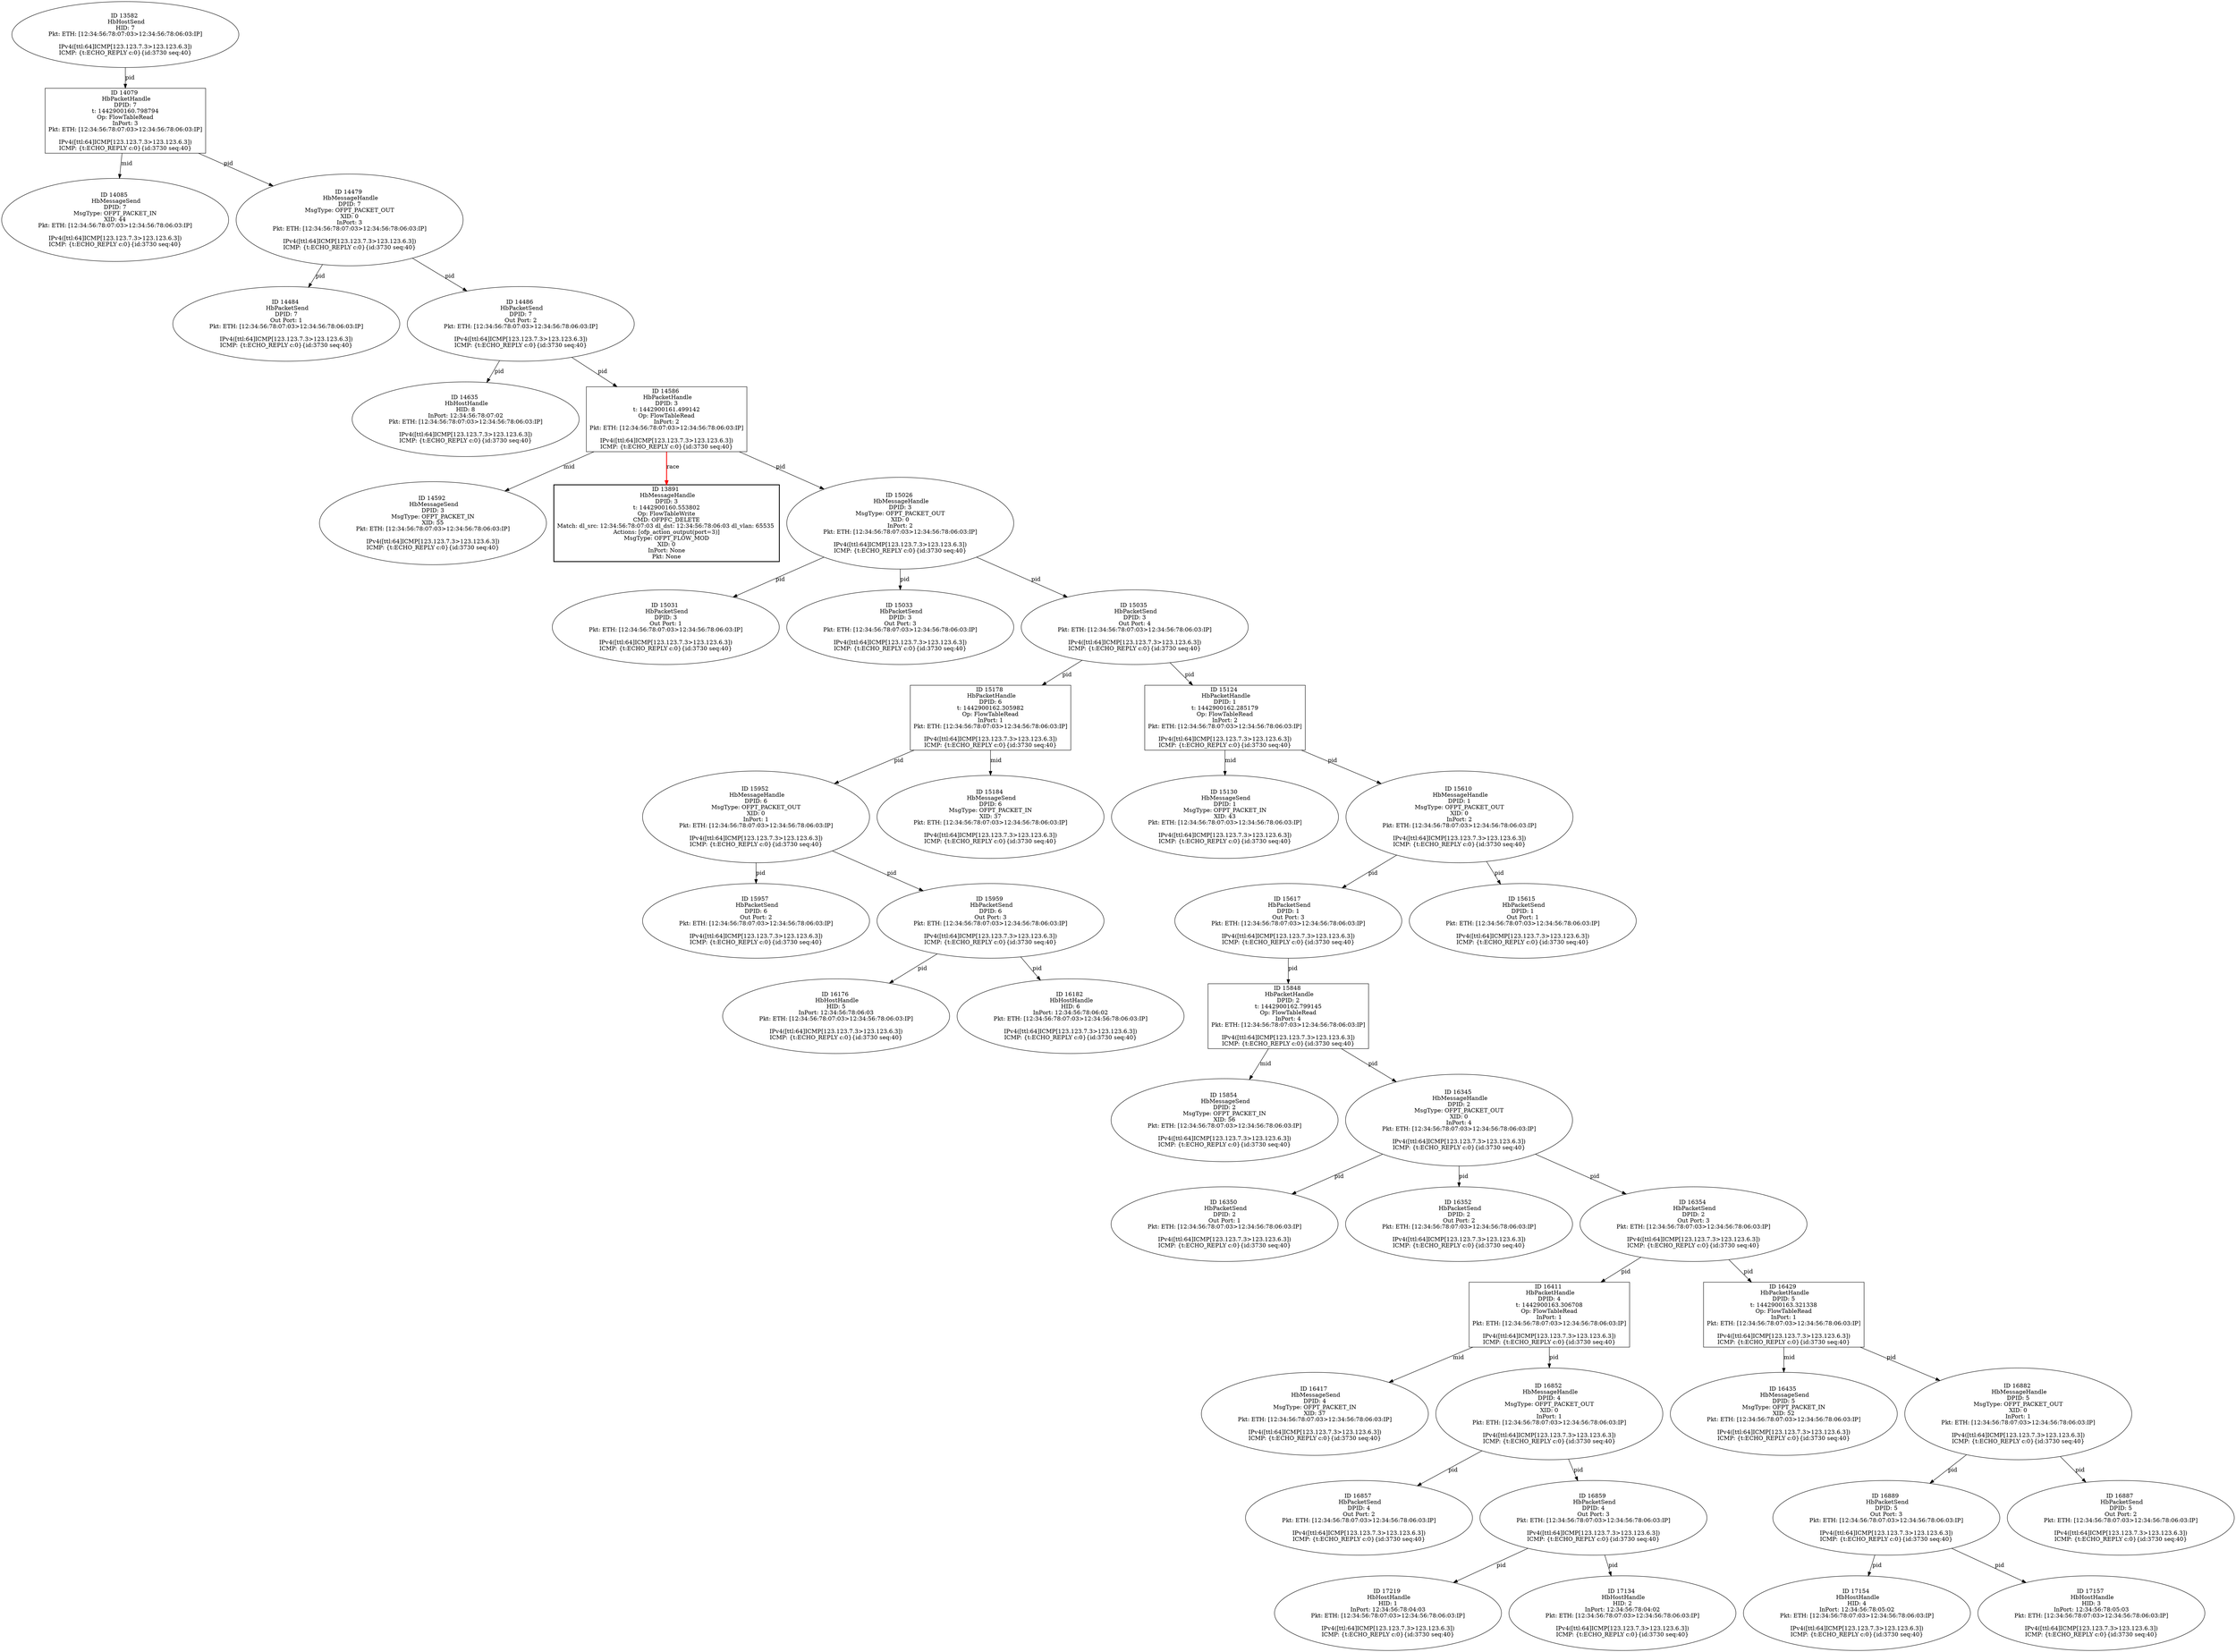 strict digraph G {
14592 [shape=oval, event=<hb_events.HbMessageSend object at 0x10b0ce490>, label="ID 14592 
 HbMessageSend
DPID: 3
MsgType: OFPT_PACKET_IN
XID: 55
Pkt: ETH: [12:34:56:78:07:03>12:34:56:78:06:03:IP]

IPv4([ttl:64]ICMP[123.123.7.3>123.123.6.3])
ICMP: {t:ECHO_REPLY c:0}{id:3730 seq:40}"];
15617 [shape=oval, event=<hb_events.HbPacketSend object at 0x10b287050>, label="ID 15617 
 HbPacketSend
DPID: 1
Out Port: 3
Pkt: ETH: [12:34:56:78:07:03>12:34:56:78:06:03:IP]

IPv4([ttl:64]ICMP[123.123.7.3>123.123.6.3])
ICMP: {t:ECHO_REPLY c:0}{id:3730 seq:40}"];
17154 [shape=oval, event=<hb_events.HbHostHandle object at 0x10b637390>, label="ID 17154 
 HbHostHandle
HID: 4
InPort: 12:34:56:78:05:02
Pkt: ETH: [12:34:56:78:07:03>12:34:56:78:06:03:IP]

IPv4([ttl:64]ICMP[123.123.7.3>123.123.6.3])
ICMP: {t:ECHO_REPLY c:0}{id:3730 seq:40}"];
14085 [shape=oval, event=<hb_events.HbMessageSend object at 0x10afe3150>, label="ID 14085 
 HbMessageSend
DPID: 7
MsgType: OFPT_PACKET_IN
XID: 44
Pkt: ETH: [12:34:56:78:07:03>12:34:56:78:06:03:IP]

IPv4([ttl:64]ICMP[123.123.7.3>123.123.6.3])
ICMP: {t:ECHO_REPLY c:0}{id:3730 seq:40}"];
13582 [shape=oval, event=<hb_events.HbHostSend object at 0x10aeb3150>, label="ID 13582 
 HbHostSend
HID: 7
Pkt: ETH: [12:34:56:78:07:03>12:34:56:78:06:03:IP]

IPv4([ttl:64]ICMP[123.123.7.3>123.123.6.3])
ICMP: {t:ECHO_REPLY c:0}{id:3730 seq:40}"];
14479 [shape=oval, event=<hb_events.HbMessageHandle object at 0x10b0a0150>, label="ID 14479 
 HbMessageHandle
DPID: 7
MsgType: OFPT_PACKET_OUT
XID: 0
InPort: 3
Pkt: ETH: [12:34:56:78:07:03>12:34:56:78:06:03:IP]

IPv4([ttl:64]ICMP[123.123.7.3>123.123.6.3])
ICMP: {t:ECHO_REPLY c:0}{id:3730 seq:40}"];
13891 [shape=box, style=bold, event=<hb_events.HbMessageHandle object at 0x10af9aed0>, label="ID 13891 
 HbMessageHandle
DPID: 3
t: 1442900160.553802
Op: FlowTableWrite
CMD: OFPFC_DELETE
Match: dl_src: 12:34:56:78:07:03 dl_dst: 12:34:56:78:06:03 dl_vlan: 65535 
Actions: [ofp_action_output(port=3)]
MsgType: OFPT_FLOW_MOD
XID: 0
InPort: None
Pkt: None"];
14484 [shape=oval, event=<hb_events.HbPacketSend object at 0x10b0a0650>, label="ID 14484 
 HbPacketSend
DPID: 7
Out Port: 1
Pkt: ETH: [12:34:56:78:07:03>12:34:56:78:06:03:IP]

IPv4([ttl:64]ICMP[123.123.7.3>123.123.6.3])
ICMP: {t:ECHO_REPLY c:0}{id:3730 seq:40}"];
15854 [shape=oval, event=<hb_events.HbMessageSend object at 0x10b2e9fd0>, label="ID 15854 
 HbMessageSend
DPID: 2
MsgType: OFPT_PACKET_IN
XID: 56
Pkt: ETH: [12:34:56:78:07:03>12:34:56:78:06:03:IP]

IPv4([ttl:64]ICMP[123.123.7.3>123.123.6.3])
ICMP: {t:ECHO_REPLY c:0}{id:3730 seq:40}"];
14486 [shape=oval, event=<hb_events.HbPacketSend object at 0x10b0a0890>, label="ID 14486 
 HbPacketSend
DPID: 7
Out Port: 2
Pkt: ETH: [12:34:56:78:07:03>12:34:56:78:06:03:IP]

IPv4([ttl:64]ICMP[123.123.7.3>123.123.6.3])
ICMP: {t:ECHO_REPLY c:0}{id:3730 seq:40}"];
16857 [shape=oval, event=<hb_events.HbPacketSend object at 0x10b5550d0>, label="ID 16857 
 HbPacketSend
DPID: 4
Out Port: 2
Pkt: ETH: [12:34:56:78:07:03>12:34:56:78:06:03:IP]

IPv4([ttl:64]ICMP[123.123.7.3>123.123.6.3])
ICMP: {t:ECHO_REPLY c:0}{id:3730 seq:40}"];
15130 [shape=oval, event=<hb_events.HbMessageSend object at 0x10b1b4790>, label="ID 15130 
 HbMessageSend
DPID: 1
MsgType: OFPT_PACKET_IN
XID: 43
Pkt: ETH: [12:34:56:78:07:03>12:34:56:78:06:03:IP]

IPv4([ttl:64]ICMP[123.123.7.3>123.123.6.3])
ICMP: {t:ECHO_REPLY c:0}{id:3730 seq:40}"];
16411 [shape=box, event=<hb_events.HbPacketHandle object at 0x10b407b10>, label="ID 16411 
 HbPacketHandle
DPID: 4
t: 1442900163.306708
Op: FlowTableRead
InPort: 1
Pkt: ETH: [12:34:56:78:07:03>12:34:56:78:06:03:IP]

IPv4([ttl:64]ICMP[123.123.7.3>123.123.6.3])
ICMP: {t:ECHO_REPLY c:0}{id:3730 seq:40}"];
17157 [shape=oval, event=<hb_events.HbHostHandle object at 0x10b63db10>, label="ID 17157 
 HbHostHandle
HID: 3
InPort: 12:34:56:78:05:03
Pkt: ETH: [12:34:56:78:07:03>12:34:56:78:06:03:IP]

IPv4([ttl:64]ICMP[123.123.7.3>123.123.6.3])
ICMP: {t:ECHO_REPLY c:0}{id:3730 seq:40}"];
16417 [shape=oval, event=<hb_events.HbMessageSend object at 0x10b412d90>, label="ID 16417 
 HbMessageSend
DPID: 4
MsgType: OFPT_PACKET_IN
XID: 37
Pkt: ETH: [12:34:56:78:07:03>12:34:56:78:06:03:IP]

IPv4([ttl:64]ICMP[123.123.7.3>123.123.6.3])
ICMP: {t:ECHO_REPLY c:0}{id:3730 seq:40}"];
14635 [shape=oval, event=<hb_events.HbHostHandle object at 0x10b0da710>, label="ID 14635 
 HbHostHandle
HID: 8
InPort: 12:34:56:78:07:02
Pkt: ETH: [12:34:56:78:07:03>12:34:56:78:06:03:IP]

IPv4([ttl:64]ICMP[123.123.7.3>123.123.6.3])
ICMP: {t:ECHO_REPLY c:0}{id:3730 seq:40}"];
16429 [shape=box, event=<hb_events.HbPacketHandle object at 0x10b418510>, label="ID 16429 
 HbPacketHandle
DPID: 5
t: 1442900163.321338
Op: FlowTableRead
InPort: 1
Pkt: ETH: [12:34:56:78:07:03>12:34:56:78:06:03:IP]

IPv4([ttl:64]ICMP[123.123.7.3>123.123.6.3])
ICMP: {t:ECHO_REPLY c:0}{id:3730 seq:40}"];
16176 [shape=oval, event=<hb_events.HbHostHandle object at 0x10b39eb90>, label="ID 16176 
 HbHostHandle
HID: 5
InPort: 12:34:56:78:06:03
Pkt: ETH: [12:34:56:78:07:03>12:34:56:78:06:03:IP]

IPv4([ttl:64]ICMP[123.123.7.3>123.123.6.3])
ICMP: {t:ECHO_REPLY c:0}{id:3730 seq:40}"];
15026 [shape=oval, event=<hb_events.HbMessageHandle object at 0x10b19ccd0>, label="ID 15026 
 HbMessageHandle
DPID: 3
MsgType: OFPT_PACKET_OUT
XID: 0
InPort: 2
Pkt: ETH: [12:34:56:78:07:03>12:34:56:78:06:03:IP]

IPv4([ttl:64]ICMP[123.123.7.3>123.123.6.3])
ICMP: {t:ECHO_REPLY c:0}{id:3730 seq:40}"];
16435 [shape=oval, event=<hb_events.HbMessageSend object at 0x10b40b190>, label="ID 16435 
 HbMessageSend
DPID: 5
MsgType: OFPT_PACKET_IN
XID: 52
Pkt: ETH: [12:34:56:78:07:03>12:34:56:78:06:03:IP]

IPv4([ttl:64]ICMP[123.123.7.3>123.123.6.3])
ICMP: {t:ECHO_REPLY c:0}{id:3730 seq:40}"];
16182 [shape=oval, event=<hb_events.HbHostHandle object at 0x10b3a2050>, label="ID 16182 
 HbHostHandle
HID: 6
InPort: 12:34:56:78:06:02
Pkt: ETH: [12:34:56:78:07:03>12:34:56:78:06:03:IP]

IPv4([ttl:64]ICMP[123.123.7.3>123.123.6.3])
ICMP: {t:ECHO_REPLY c:0}{id:3730 seq:40}"];
15031 [shape=oval, event=<hb_events.HbPacketSend object at 0x10b1a1210>, label="ID 15031 
 HbPacketSend
DPID: 3
Out Port: 1
Pkt: ETH: [12:34:56:78:07:03>12:34:56:78:06:03:IP]

IPv4([ttl:64]ICMP[123.123.7.3>123.123.6.3])
ICMP: {t:ECHO_REPLY c:0}{id:3730 seq:40}"];
15033 [shape=oval, event=<hb_events.HbPacketSend object at 0x10b1a1450>, label="ID 15033 
 HbPacketSend
DPID: 3
Out Port: 3
Pkt: ETH: [12:34:56:78:07:03>12:34:56:78:06:03:IP]

IPv4([ttl:64]ICMP[123.123.7.3>123.123.6.3])
ICMP: {t:ECHO_REPLY c:0}{id:3730 seq:40}"];
15035 [shape=oval, event=<hb_events.HbPacketSend object at 0x10b1a1690>, label="ID 15035 
 HbPacketSend
DPID: 3
Out Port: 4
Pkt: ETH: [12:34:56:78:07:03>12:34:56:78:06:03:IP]

IPv4([ttl:64]ICMP[123.123.7.3>123.123.6.3])
ICMP: {t:ECHO_REPLY c:0}{id:3730 seq:40}"];
17219 [shape=oval, event=<hb_events.HbHostHandle object at 0x10b5d3c90>, label="ID 17219 
 HbHostHandle
HID: 1
InPort: 12:34:56:78:04:03
Pkt: ETH: [12:34:56:78:07:03>12:34:56:78:06:03:IP]

IPv4([ttl:64]ICMP[123.123.7.3>123.123.6.3])
ICMP: {t:ECHO_REPLY c:0}{id:3730 seq:40}"];
15178 [shape=box, event=<hb_events.HbPacketHandle object at 0x10b1bd890>, label="ID 15178 
 HbPacketHandle
DPID: 6
t: 1442900162.305982
Op: FlowTableRead
InPort: 1
Pkt: ETH: [12:34:56:78:07:03>12:34:56:78:06:03:IP]

IPv4([ttl:64]ICMP[123.123.7.3>123.123.6.3])
ICMP: {t:ECHO_REPLY c:0}{id:3730 seq:40}"];
15952 [shape=oval, event=<hb_events.HbMessageHandle object at 0x10b30c0d0>, label="ID 15952 
 HbMessageHandle
DPID: 6
MsgType: OFPT_PACKET_OUT
XID: 0
InPort: 1
Pkt: ETH: [12:34:56:78:07:03>12:34:56:78:06:03:IP]

IPv4([ttl:64]ICMP[123.123.7.3>123.123.6.3])
ICMP: {t:ECHO_REPLY c:0}{id:3730 seq:40}"];
16852 [shape=oval, event=<hb_events.HbMessageHandle object at 0x10b54fb10>, label="ID 16852 
 HbMessageHandle
DPID: 4
MsgType: OFPT_PACKET_OUT
XID: 0
InPort: 1
Pkt: ETH: [12:34:56:78:07:03>12:34:56:78:06:03:IP]

IPv4([ttl:64]ICMP[123.123.7.3>123.123.6.3])
ICMP: {t:ECHO_REPLY c:0}{id:3730 seq:40}"];
15957 [shape=oval, event=<hb_events.HbPacketSend object at 0x10b30c5d0>, label="ID 15957 
 HbPacketSend
DPID: 6
Out Port: 2
Pkt: ETH: [12:34:56:78:07:03>12:34:56:78:06:03:IP]

IPv4([ttl:64]ICMP[123.123.7.3>123.123.6.3])
ICMP: {t:ECHO_REPLY c:0}{id:3730 seq:40}"];
15959 [shape=oval, event=<hb_events.HbPacketSend object at 0x10b30c810>, label="ID 15959 
 HbPacketSend
DPID: 6
Out Port: 3
Pkt: ETH: [12:34:56:78:07:03>12:34:56:78:06:03:IP]

IPv4([ttl:64]ICMP[123.123.7.3>123.123.6.3])
ICMP: {t:ECHO_REPLY c:0}{id:3730 seq:40}"];
16345 [shape=oval, event=<hb_events.HbMessageHandle object at 0x10b402550>, label="ID 16345 
 HbMessageHandle
DPID: 2
MsgType: OFPT_PACKET_OUT
XID: 0
InPort: 4
Pkt: ETH: [12:34:56:78:07:03>12:34:56:78:06:03:IP]

IPv4([ttl:64]ICMP[123.123.7.3>123.123.6.3])
ICMP: {t:ECHO_REPLY c:0}{id:3730 seq:40}"];
16859 [shape=oval, event=<hb_events.HbPacketSend object at 0x10b55b4d0>, label="ID 16859 
 HbPacketSend
DPID: 4
Out Port: 3
Pkt: ETH: [12:34:56:78:07:03>12:34:56:78:06:03:IP]

IPv4([ttl:64]ICMP[123.123.7.3>123.123.6.3])
ICMP: {t:ECHO_REPLY c:0}{id:3730 seq:40}"];
14586 [shape=box, event=<hb_events.HbPacketHandle object at 0x10b0bb0d0>, label="ID 14586 
 HbPacketHandle
DPID: 3
t: 1442900161.499142
Op: FlowTableRead
InPort: 2
Pkt: ETH: [12:34:56:78:07:03>12:34:56:78:06:03:IP]

IPv4([ttl:64]ICMP[123.123.7.3>123.123.6.3])
ICMP: {t:ECHO_REPLY c:0}{id:3730 seq:40}"];
16350 [shape=oval, event=<hb_events.HbPacketSend object at 0x10b402a50>, label="ID 16350 
 HbPacketSend
DPID: 2
Out Port: 1
Pkt: ETH: [12:34:56:78:07:03>12:34:56:78:06:03:IP]

IPv4([ttl:64]ICMP[123.123.7.3>123.123.6.3])
ICMP: {t:ECHO_REPLY c:0}{id:3730 seq:40}"];
16352 [shape=oval, event=<hb_events.HbPacketSend object at 0x10b402c90>, label="ID 16352 
 HbPacketSend
DPID: 2
Out Port: 2
Pkt: ETH: [12:34:56:78:07:03>12:34:56:78:06:03:IP]

IPv4([ttl:64]ICMP[123.123.7.3>123.123.6.3])
ICMP: {t:ECHO_REPLY c:0}{id:3730 seq:40}"];
15184 [shape=oval, event=<hb_events.HbMessageSend object at 0x10b1bdfd0>, label="ID 15184 
 HbMessageSend
DPID: 6
MsgType: OFPT_PACKET_IN
XID: 37
Pkt: ETH: [12:34:56:78:07:03>12:34:56:78:06:03:IP]

IPv4([ttl:64]ICMP[123.123.7.3>123.123.6.3])
ICMP: {t:ECHO_REPLY c:0}{id:3730 seq:40}"];
16354 [shape=oval, event=<hb_events.HbPacketSend object at 0x10b402ed0>, label="ID 16354 
 HbPacketSend
DPID: 2
Out Port: 3
Pkt: ETH: [12:34:56:78:07:03>12:34:56:78:06:03:IP]

IPv4([ttl:64]ICMP[123.123.7.3>123.123.6.3])
ICMP: {t:ECHO_REPLY c:0}{id:3730 seq:40}"];
16889 [shape=oval, event=<hb_events.HbPacketSend object at 0x10b579ad0>, label="ID 16889 
 HbPacketSend
DPID: 5
Out Port: 3
Pkt: ETH: [12:34:56:78:07:03>12:34:56:78:06:03:IP]

IPv4([ttl:64]ICMP[123.123.7.3>123.123.6.3])
ICMP: {t:ECHO_REPLY c:0}{id:3730 seq:40}"];
15848 [shape=box, event=<hb_events.HbPacketHandle object at 0x10b2e9190>, label="ID 15848 
 HbPacketHandle
DPID: 2
t: 1442900162.799145
Op: FlowTableRead
InPort: 4
Pkt: ETH: [12:34:56:78:07:03>12:34:56:78:06:03:IP]

IPv4([ttl:64]ICMP[123.123.7.3>123.123.6.3])
ICMP: {t:ECHO_REPLY c:0}{id:3730 seq:40}"];
17134 [shape=oval, event=<hb_events.HbHostHandle object at 0x10b62a110>, label="ID 17134 
 HbHostHandle
HID: 2
InPort: 12:34:56:78:04:02
Pkt: ETH: [12:34:56:78:07:03>12:34:56:78:06:03:IP]

IPv4([ttl:64]ICMP[123.123.7.3>123.123.6.3])
ICMP: {t:ECHO_REPLY c:0}{id:3730 seq:40}"];
16882 [shape=oval, event=<hb_events.HbMessageHandle object at 0x10b56dfd0>, label="ID 16882 
 HbMessageHandle
DPID: 5
MsgType: OFPT_PACKET_OUT
XID: 0
InPort: 1
Pkt: ETH: [12:34:56:78:07:03>12:34:56:78:06:03:IP]

IPv4([ttl:64]ICMP[123.123.7.3>123.123.6.3])
ICMP: {t:ECHO_REPLY c:0}{id:3730 seq:40}"];
16887 [shape=oval, event=<hb_events.HbPacketSend object at 0x10b567510>, label="ID 16887 
 HbPacketSend
DPID: 5
Out Port: 2
Pkt: ETH: [12:34:56:78:07:03>12:34:56:78:06:03:IP]

IPv4([ttl:64]ICMP[123.123.7.3>123.123.6.3])
ICMP: {t:ECHO_REPLY c:0}{id:3730 seq:40}"];
15124 [shape=box, event=<hb_events.HbPacketHandle object at 0x10b1b4050>, label="ID 15124 
 HbPacketHandle
DPID: 1
t: 1442900162.285179
Op: FlowTableRead
InPort: 2
Pkt: ETH: [12:34:56:78:07:03>12:34:56:78:06:03:IP]

IPv4([ttl:64]ICMP[123.123.7.3>123.123.6.3])
ICMP: {t:ECHO_REPLY c:0}{id:3730 seq:40}"];
15610 [shape=oval, event=<hb_events.HbMessageHandle object at 0x10b2828d0>, label="ID 15610 
 HbMessageHandle
DPID: 1
MsgType: OFPT_PACKET_OUT
XID: 0
InPort: 2
Pkt: ETH: [12:34:56:78:07:03>12:34:56:78:06:03:IP]

IPv4([ttl:64]ICMP[123.123.7.3>123.123.6.3])
ICMP: {t:ECHO_REPLY c:0}{id:3730 seq:40}"];
15615 [shape=oval, event=<hb_events.HbPacketSend object at 0x10b282dd0>, label="ID 15615 
 HbPacketSend
DPID: 1
Out Port: 1
Pkt: ETH: [12:34:56:78:07:03>12:34:56:78:06:03:IP]

IPv4([ttl:64]ICMP[123.123.7.3>123.123.6.3])
ICMP: {t:ECHO_REPLY c:0}{id:3730 seq:40}"];
14079 [shape=box, event=<hb_events.HbPacketHandle object at 0x10afdfed0>, label="ID 14079 
 HbPacketHandle
DPID: 7
t: 1442900160.798794
Op: FlowTableRead
InPort: 3
Pkt: ETH: [12:34:56:78:07:03>12:34:56:78:06:03:IP]

IPv4([ttl:64]ICMP[123.123.7.3>123.123.6.3])
ICMP: {t:ECHO_REPLY c:0}{id:3730 seq:40}"];
15617 -> 15848  [rel=pid, label=pid];
13582 -> 14079  [rel=pid, label=pid];
14479 -> 14484  [rel=pid, label=pid];
14479 -> 14486  [rel=pid, label=pid];
14486 -> 14586  [rel=pid, label=pid];
14486 -> 14635  [rel=pid, label=pid];
16345 -> 16352  [rel=pid, label=pid];
16345 -> 16354  [rel=pid, label=pid];
16345 -> 16350  [rel=pid, label=pid];
16411 -> 16417  [rel=mid, label=mid];
16411 -> 16852  [rel=pid, label=pid];
15124 -> 15130  [rel=mid, label=mid];
15124 -> 15610  [rel=pid, label=pid];
16429 -> 16882  [rel=pid, label=pid];
16429 -> 16435  [rel=mid, label=mid];
15026 -> 15033  [rel=pid, label=pid];
15026 -> 15035  [rel=pid, label=pid];
15026 -> 15031  [rel=pid, label=pid];
15035 -> 15178  [rel=pid, label=pid];
15035 -> 15124  [rel=pid, label=pid];
15178 -> 15184  [rel=mid, label=mid];
15178 -> 15952  [rel=pid, label=pid];
15952 -> 15957  [rel=pid, label=pid];
15952 -> 15959  [rel=pid, label=pid];
16852 -> 16857  [rel=pid, label=pid];
16852 -> 16859  [rel=pid, label=pid];
15959 -> 16176  [rel=pid, label=pid];
15959 -> 16182  [rel=pid, label=pid];
16859 -> 17219  [rel=pid, label=pid];
16859 -> 17134  [rel=pid, label=pid];
15610 -> 15617  [rel=pid, label=pid];
15610 -> 15615  [rel=pid, label=pid];
16354 -> 16411  [rel=pid, label=pid];
16354 -> 16429  [rel=pid, label=pid];
15848 -> 16345  [rel=pid, label=pid];
15848 -> 15854  [rel=mid, label=mid];
16882 -> 16889  [rel=pid, label=pid];
16882 -> 16887  [rel=pid, label=pid];
16889 -> 17154  [rel=pid, label=pid];
16889 -> 17157  [rel=pid, label=pid];
14586 -> 14592  [rel=mid, label=mid];
14586 -> 15026  [rel=pid, label=pid];
14586 -> 13891  [harmful=True, color=red, style=bold, rel=race, label=race];
14079 -> 14085  [rel=mid, label=mid];
14079 -> 14479  [rel=pid, label=pid];
}
